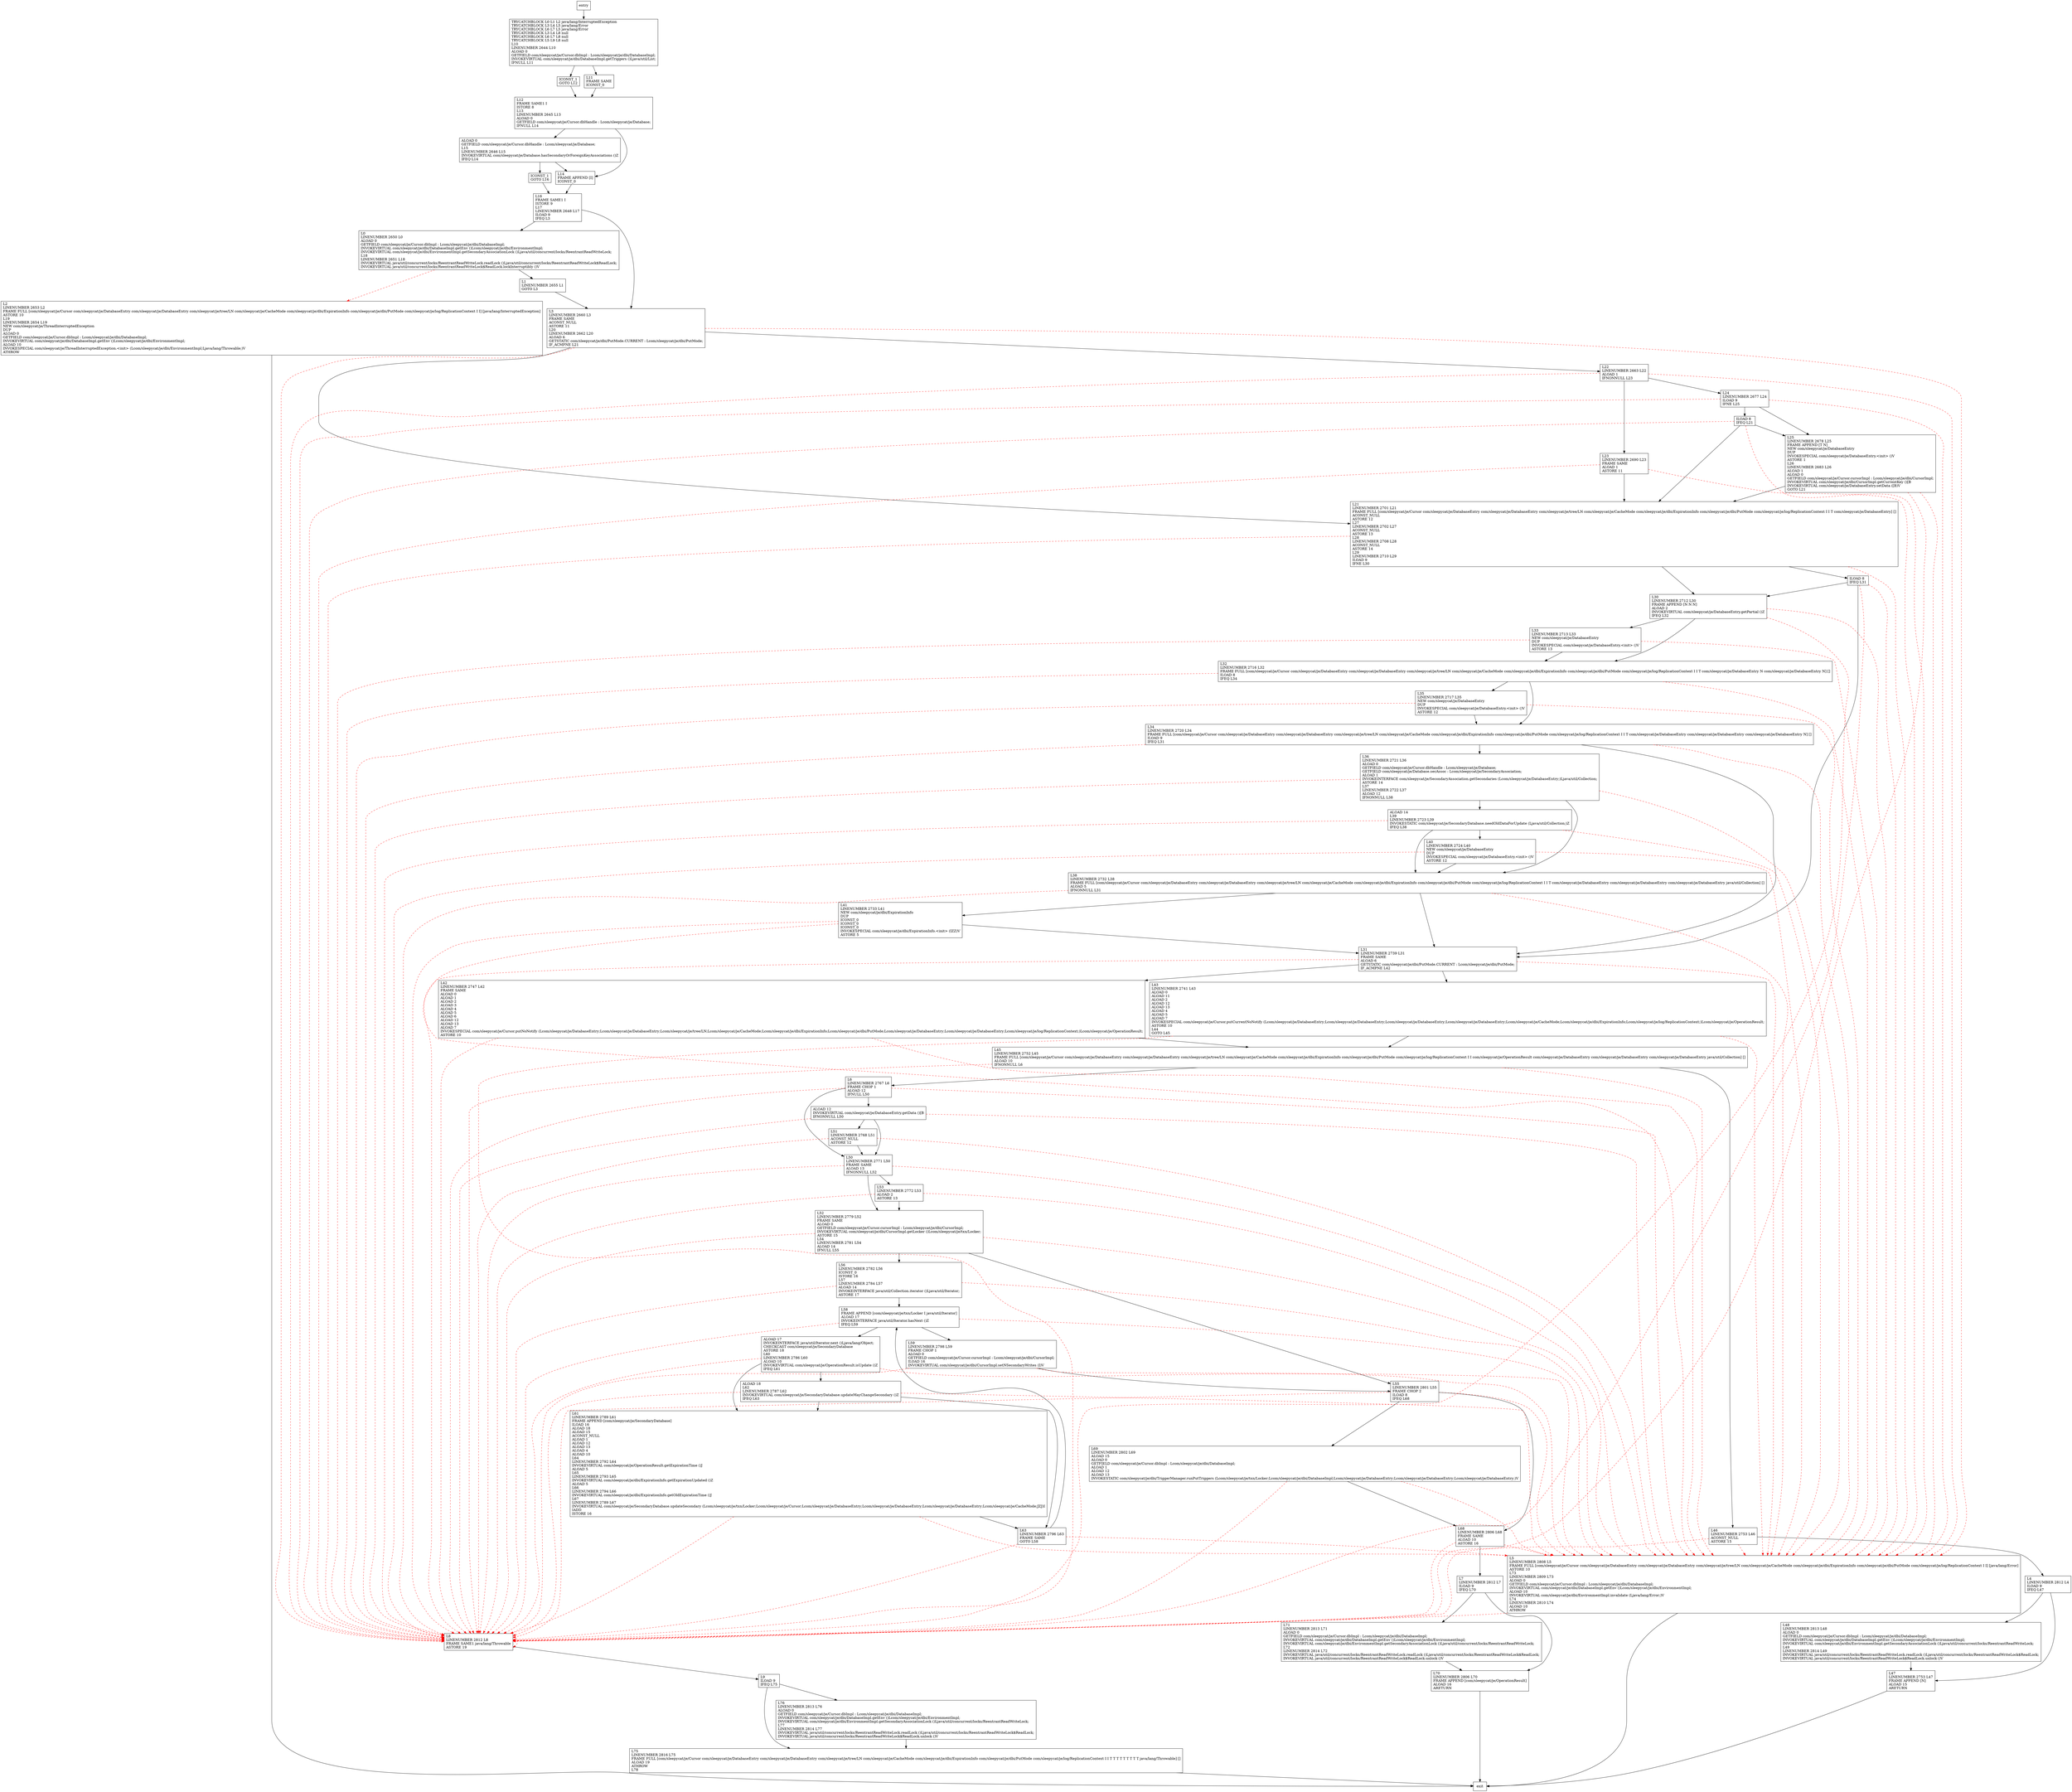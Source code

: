 digraph putNotify {
node [shape=record];
986158030 [label="L2\lLINENUMBER 2653 L2\lFRAME FULL [com/sleepycat/je/Cursor com/sleepycat/je/DatabaseEntry com/sleepycat/je/DatabaseEntry com/sleepycat/je/tree/LN com/sleepycat/je/CacheMode com/sleepycat/je/dbi/ExpirationInfo com/sleepycat/je/dbi/PutMode com/sleepycat/je/log/ReplicationContext I I] [java/lang/InterruptedException]\lASTORE 10\lL19\lLINENUMBER 2654 L19\lNEW com/sleepycat/je/ThreadInterruptedException\lDUP\lALOAD 0\lGETFIELD com/sleepycat/je/Cursor.dbImpl : Lcom/sleepycat/je/dbi/DatabaseImpl;\lINVOKEVIRTUAL com/sleepycat/je/dbi/DatabaseImpl.getEnv ()Lcom/sleepycat/je/dbi/EnvironmentImpl;\lALOAD 10\lINVOKESPECIAL com/sleepycat/je/ThreadInterruptedException.\<init\> (Lcom/sleepycat/je/dbi/EnvironmentImpl;Ljava/lang/Throwable;)V\lATHROW\l"];
931270145 [label="L55\lLINENUMBER 2801 L55\lFRAME CHOP 2\lILOAD 8\lIFEQ L68\l"];
2144129416 [label="ALOAD 12\lINVOKEVIRTUAL com/sleepycat/je/DatabaseEntry.getData ()[B\lIFNONNULL L50\l"];
931722331 [label="L35\lLINENUMBER 2717 L35\lNEW com/sleepycat/je/DatabaseEntry\lDUP\lINVOKESPECIAL com/sleepycat/je/DatabaseEntry.\<init\> ()V\lASTORE 12\l"];
1055045314 [label="L1\lLINENUMBER 2655 L1\lGOTO L3\l"];
1294029741 [label="L48\lLINENUMBER 2813 L48\lALOAD 0\lGETFIELD com/sleepycat/je/Cursor.dbImpl : Lcom/sleepycat/je/dbi/DatabaseImpl;\lINVOKEVIRTUAL com/sleepycat/je/dbi/DatabaseImpl.getEnv ()Lcom/sleepycat/je/dbi/EnvironmentImpl;\lINVOKEVIRTUAL com/sleepycat/je/dbi/EnvironmentImpl.getSecondaryAssociationLock ()Ljava/util/concurrent/locks/ReentrantReadWriteLock;\lL49\lLINENUMBER 2814 L49\lINVOKEVIRTUAL java/util/concurrent/locks/ReentrantReadWriteLock.readLock ()Ljava/util/concurrent/locks/ReentrantReadWriteLock$ReadLock;\lINVOKEVIRTUAL java/util/concurrent/locks/ReentrantReadWriteLock$ReadLock.unlock ()V\l"];
626204512 [label="L0\lLINENUMBER 2650 L0\lALOAD 0\lGETFIELD com/sleepycat/je/Cursor.dbImpl : Lcom/sleepycat/je/dbi/DatabaseImpl;\lINVOKEVIRTUAL com/sleepycat/je/dbi/DatabaseImpl.getEnv ()Lcom/sleepycat/je/dbi/EnvironmentImpl;\lINVOKEVIRTUAL com/sleepycat/je/dbi/EnvironmentImpl.getSecondaryAssociationLock ()Ljava/util/concurrent/locks/ReentrantReadWriteLock;\lL18\lLINENUMBER 2651 L18\lINVOKEVIRTUAL java/util/concurrent/locks/ReentrantReadWriteLock.readLock ()Ljava/util/concurrent/locks/ReentrantReadWriteLock$ReadLock;\lINVOKEVIRTUAL java/util/concurrent/locks/ReentrantReadWriteLock$ReadLock.lockInterruptibly ()V\l"];
45708485 [label="L53\lLINENUMBER 2772 L53\lALOAD 2\lASTORE 13\l"];
2100797220 [label="L43\lLINENUMBER 2741 L43\lALOAD 0\lALOAD 11\lALOAD 2\lALOAD 12\lALOAD 13\lALOAD 4\lALOAD 5\lALOAD 7\lINVOKESPECIAL com/sleepycat/je/Cursor.putCurrentNoNotify (Lcom/sleepycat/je/DatabaseEntry;Lcom/sleepycat/je/DatabaseEntry;Lcom/sleepycat/je/DatabaseEntry;Lcom/sleepycat/je/DatabaseEntry;Lcom/sleepycat/je/CacheMode;Lcom/sleepycat/je/dbi/ExpirationInfo;Lcom/sleepycat/je/log/ReplicationContext;)Lcom/sleepycat/je/OperationResult;\lASTORE 10\lL44\lGOTO L45\l"];
546418838 [label="ILOAD 8\lIFEQ L21\l"];
1145062958 [label="L70\lLINENUMBER 2806 L70\lFRAME APPEND [com/sleepycat/je/OperationResult]\lALOAD 16\lARETURN\l"];
1155396707 [label="L63\lLINENUMBER 2796 L63\lFRAME SAME\lGOTO L58\l"];
374480590 [label="L4\lLINENUMBER 2812 L4\lILOAD 9\lIFEQ L47\l"];
1005732856 [label="L6\lLINENUMBER 2767 L6\lFRAME CHOP 1\lALOAD 12\lIFNULL L50\l"];
778997145 [label="L33\lLINENUMBER 2713 L33\lNEW com/sleepycat/je/DatabaseEntry\lDUP\lINVOKESPECIAL com/sleepycat/je/DatabaseEntry.\<init\> ()V\lASTORE 13\l"];
1066081674 [label="L76\lLINENUMBER 2813 L76\lALOAD 0\lGETFIELD com/sleepycat/je/Cursor.dbImpl : Lcom/sleepycat/je/dbi/DatabaseImpl;\lINVOKEVIRTUAL com/sleepycat/je/dbi/DatabaseImpl.getEnv ()Lcom/sleepycat/je/dbi/EnvironmentImpl;\lINVOKEVIRTUAL com/sleepycat/je/dbi/EnvironmentImpl.getSecondaryAssociationLock ()Ljava/util/concurrent/locks/ReentrantReadWriteLock;\lL77\lLINENUMBER 2814 L77\lINVOKEVIRTUAL java/util/concurrent/locks/ReentrantReadWriteLock.readLock ()Ljava/util/concurrent/locks/ReentrantReadWriteLock$ReadLock;\lINVOKEVIRTUAL java/util/concurrent/locks/ReentrantReadWriteLock$ReadLock.unlock ()V\l"];
2027814013 [label="L25\lLINENUMBER 2678 L25\lFRAME APPEND [T N]\lNEW com/sleepycat/je/DatabaseEntry\lDUP\lINVOKESPECIAL com/sleepycat/je/DatabaseEntry.\<init\> ()V\lASTORE 1\lL26\lLINENUMBER 2683 L26\lALOAD 1\lALOAD 0\lGETFIELD com/sleepycat/je/Cursor.cursorImpl : Lcom/sleepycat/je/dbi/CursorImpl;\lINVOKEVIRTUAL com/sleepycat/je/dbi/CursorImpl.getCurrentKey ()[B\lINVOKEVIRTUAL com/sleepycat/je/DatabaseEntry.setData ([B)V\lGOTO L21\l"];
925857489 [label="L46\lLINENUMBER 2753 L46\lACONST_NULL\lASTORE 15\l"];
1834001782 [label="L36\lLINENUMBER 2721 L36\lALOAD 0\lGETFIELD com/sleepycat/je/Cursor.dbHandle : Lcom/sleepycat/je/Database;\lGETFIELD com/sleepycat/je/Database.secAssoc : Lcom/sleepycat/je/SecondaryAssociation;\lALOAD 1\lINVOKEINTERFACE com/sleepycat/je/SecondaryAssociation.getSecondaries (Lcom/sleepycat/je/DatabaseEntry;)Ljava/util/Collection;\lASTORE 14\lL37\lLINENUMBER 2722 L37\lALOAD 12\lIFNONNULL L38\l"];
1863702851 [label="L71\lLINENUMBER 2813 L71\lALOAD 0\lGETFIELD com/sleepycat/je/Cursor.dbImpl : Lcom/sleepycat/je/dbi/DatabaseImpl;\lINVOKEVIRTUAL com/sleepycat/je/dbi/DatabaseImpl.getEnv ()Lcom/sleepycat/je/dbi/EnvironmentImpl;\lINVOKEVIRTUAL com/sleepycat/je/dbi/EnvironmentImpl.getSecondaryAssociationLock ()Ljava/util/concurrent/locks/ReentrantReadWriteLock;\lL72\lLINENUMBER 2814 L72\lINVOKEVIRTUAL java/util/concurrent/locks/ReentrantReadWriteLock.readLock ()Ljava/util/concurrent/locks/ReentrantReadWriteLock$ReadLock;\lINVOKEVIRTUAL java/util/concurrent/locks/ReentrantReadWriteLock$ReadLock.unlock ()V\l"];
728223267 [label="L8\lLINENUMBER 2812 L8\lFRAME SAME1 java/lang/Throwable\lASTORE 19\l"];
511117842 [label="ALOAD 14\lL39\lLINENUMBER 2723 L39\lINVOKESTATIC com/sleepycat/je/SecondaryDatabase.needOldDataForUpdate (Ljava/util/Collection;)Z\lIFEQ L38\l"];
1538669018 [label="L41\lLINENUMBER 2733 L41\lNEW com/sleepycat/je/dbi/ExpirationInfo\lDUP\lICONST_0\lICONST_0\lICONST_0\lINVOKESPECIAL com/sleepycat/je/dbi/ExpirationInfo.\<init\> (IZZ)V\lASTORE 5\l"];
333738149 [label="L75\lLINENUMBER 2816 L75\lFRAME FULL [com/sleepycat/je/Cursor com/sleepycat/je/DatabaseEntry com/sleepycat/je/DatabaseEntry com/sleepycat/je/tree/LN com/sleepycat/je/CacheMode com/sleepycat/je/dbi/ExpirationInfo com/sleepycat/je/dbi/PutMode com/sleepycat/je/log/ReplicationContext I I T T T T T T T T T java/lang/Throwable] []\lALOAD 19\lATHROW\lL78\l"];
1564339269 [label="L45\lLINENUMBER 2752 L45\lFRAME FULL [com/sleepycat/je/Cursor com/sleepycat/je/DatabaseEntry com/sleepycat/je/DatabaseEntry com/sleepycat/je/tree/LN com/sleepycat/je/CacheMode com/sleepycat/je/dbi/ExpirationInfo com/sleepycat/je/dbi/PutMode com/sleepycat/je/log/ReplicationContext I I com/sleepycat/je/OperationResult com/sleepycat/je/DatabaseEntry com/sleepycat/je/DatabaseEntry com/sleepycat/je/DatabaseEntry java/util/Collection] []\lALOAD 10\lIFNONNULL L6\l"];
396794758 [label="L61\lLINENUMBER 2789 L61\lFRAME APPEND [com/sleepycat/je/SecondaryDatabase]\lILOAD 16\lALOAD 18\lALOAD 15\lACONST_NULL\lALOAD 1\lALOAD 12\lALOAD 13\lALOAD 4\lALOAD 10\lL64\lLINENUMBER 2792 L64\lINVOKEVIRTUAL com/sleepycat/je/OperationResult.getExpirationTime ()J\lALOAD 5\lL65\lLINENUMBER 2793 L65\lINVOKEVIRTUAL com/sleepycat/je/dbi/ExpirationInfo.getExpirationUpdated ()Z\lALOAD 5\lL66\lLINENUMBER 2794 L66\lINVOKEVIRTUAL com/sleepycat/je/dbi/ExpirationInfo.getOldExpirationTime ()J\lL67\lLINENUMBER 2789 L67\lINVOKEVIRTUAL com/sleepycat/je/SecondaryDatabase.updateSecondary (Lcom/sleepycat/je/txn/Locker;Lcom/sleepycat/je/Cursor;Lcom/sleepycat/je/DatabaseEntry;Lcom/sleepycat/je/DatabaseEntry;Lcom/sleepycat/je/DatabaseEntry;Lcom/sleepycat/je/CacheMode;JZJ)I\lIADD\lISTORE 16\l"];
767885627 [label="L7\lLINENUMBER 2812 L7\lILOAD 9\lIFEQ L70\l"];
1088806697 [label="L12\lFRAME SAME1 I\lISTORE 8\lL13\lLINENUMBER 2645 L13\lALOAD 0\lGETFIELD com/sleepycat/je/Cursor.dbHandle : Lcom/sleepycat/je/Database;\lIFNULL L14\l"];
726117593 [label="L3\lLINENUMBER 2660 L3\lFRAME SAME\lACONST_NULL\lASTORE 11\lL20\lLINENUMBER 2662 L20\lALOAD 6\lGETSTATIC com/sleepycat/je/dbi/PutMode.CURRENT : Lcom/sleepycat/je/dbi/PutMode;\lIF_ACMPNE L21\l"];
858083805 [label="L40\lLINENUMBER 2724 L40\lNEW com/sleepycat/je/DatabaseEntry\lDUP\lINVOKESPECIAL com/sleepycat/je/DatabaseEntry.\<init\> ()V\lASTORE 12\l"];
1034813024 [label="L5\lLINENUMBER 2808 L5\lFRAME FULL [com/sleepycat/je/Cursor com/sleepycat/je/DatabaseEntry com/sleepycat/je/DatabaseEntry com/sleepycat/je/tree/LN com/sleepycat/je/CacheMode com/sleepycat/je/dbi/ExpirationInfo com/sleepycat/je/dbi/PutMode com/sleepycat/je/log/ReplicationContext I I] [java/lang/Error]\lASTORE 10\lL73\lLINENUMBER 2809 L73\lALOAD 0\lGETFIELD com/sleepycat/je/Cursor.dbImpl : Lcom/sleepycat/je/dbi/DatabaseImpl;\lINVOKEVIRTUAL com/sleepycat/je/dbi/DatabaseImpl.getEnv ()Lcom/sleepycat/je/dbi/EnvironmentImpl;\lALOAD 10\lINVOKEVIRTUAL com/sleepycat/je/dbi/EnvironmentImpl.invalidate (Ljava/lang/Error;)V\lL74\lLINENUMBER 2810 L74\lALOAD 10\lATHROW\l"];
2119453544 [label="L58\lFRAME APPEND [com/sleepycat/je/txn/Locker I java/util/Iterator]\lALOAD 17\lINVOKEINTERFACE java/util/Iterator.hasNext ()Z\lIFEQ L59\l"];
164568692 [label="L24\lLINENUMBER 2677 L24\lILOAD 9\lIFNE L25\l"];
871579779 [label="L22\lLINENUMBER 2663 L22\lALOAD 1\lIFNONNULL L23\l"];
860734234 [label="L34\lLINENUMBER 2720 L34\lFRAME FULL [com/sleepycat/je/Cursor com/sleepycat/je/DatabaseEntry com/sleepycat/je/DatabaseEntry com/sleepycat/je/tree/LN com/sleepycat/je/CacheMode com/sleepycat/je/dbi/ExpirationInfo com/sleepycat/je/dbi/PutMode com/sleepycat/je/log/ReplicationContext I I T com/sleepycat/je/DatabaseEntry com/sleepycat/je/DatabaseEntry com/sleepycat/je/DatabaseEntry N] []\lILOAD 9\lIFEQ L31\l"];
736762703 [label="L68\lLINENUMBER 2806 L68\lFRAME SAME\lALOAD 10\lASTORE 16\l"];
1700698598 [label="TRYCATCHBLOCK L0 L1 L2 java/lang/InterruptedException\lTRYCATCHBLOCK L3 L4 L5 java/lang/Error\lTRYCATCHBLOCK L6 L7 L5 java/lang/Error\lTRYCATCHBLOCK L3 L4 L8 null\lTRYCATCHBLOCK L6 L7 L8 null\lTRYCATCHBLOCK L5 L9 L8 null\lL10\lLINENUMBER 2644 L10\lALOAD 0\lGETFIELD com/sleepycat/je/Cursor.dbImpl : Lcom/sleepycat/je/dbi/DatabaseImpl;\lINVOKEVIRTUAL com/sleepycat/je/dbi/DatabaseImpl.getTriggers ()Ljava/util/List;\lIFNULL L11\l"];
1814064920 [label="ALOAD 17\lINVOKEINTERFACE java/util/Iterator.next ()Ljava/lang/Object;\lCHECKCAST com/sleepycat/je/SecondaryDatabase\lASTORE 18\lL60\lLINENUMBER 2786 L60\lALOAD 10\lINVOKEVIRTUAL com/sleepycat/je/OperationResult.isUpdate ()Z\lIFEQ L61\l"];
1345260167 [label="ICONST_1\lGOTO L12\l"];
1150285488 [label="L42\lLINENUMBER 2747 L42\lFRAME SAME\lALOAD 0\lALOAD 1\lALOAD 2\lALOAD 3\lALOAD 4\lALOAD 5\lALOAD 6\lALOAD 12\lALOAD 13\lALOAD 7\lINVOKESPECIAL com/sleepycat/je/Cursor.putNoNotify (Lcom/sleepycat/je/DatabaseEntry;Lcom/sleepycat/je/DatabaseEntry;Lcom/sleepycat/je/tree/LN;Lcom/sleepycat/je/CacheMode;Lcom/sleepycat/je/dbi/ExpirationInfo;Lcom/sleepycat/je/dbi/PutMode;Lcom/sleepycat/je/DatabaseEntry;Lcom/sleepycat/je/DatabaseEntry;Lcom/sleepycat/je/log/ReplicationContext;)Lcom/sleepycat/je/OperationResult;\lASTORE 10\l"];
1106975634 [label="L16\lFRAME SAME1 I\lISTORE 9\lL17\lLINENUMBER 2648 L17\lILOAD 9\lIFEQ L3\l"];
1441138016 [label="L11\lFRAME SAME\lICONST_0\l"];
1280049639 [label="L69\lLINENUMBER 2802 L69\lALOAD 15\lALOAD 0\lGETFIELD com/sleepycat/je/Cursor.dbImpl : Lcom/sleepycat/je/dbi/DatabaseImpl;\lALOAD 1\lALOAD 12\lALOAD 13\lINVOKESTATIC com/sleepycat/je/dbi/TriggerManager.runPutTriggers (Lcom/sleepycat/je/txn/Locker;Lcom/sleepycat/je/dbi/DatabaseImpl;Lcom/sleepycat/je/DatabaseEntry;Lcom/sleepycat/je/DatabaseEntry;Lcom/sleepycat/je/DatabaseEntry;)V\l"];
857323870 [label="L50\lLINENUMBER 2771 L50\lFRAME SAME\lALOAD 13\lIFNONNULL L52\l"];
789153229 [label="ICONST_1\lGOTO L16\l"];
1170402283 [label="L51\lLINENUMBER 2768 L51\lACONST_NULL\lASTORE 12\l"];
2037083089 [label="L9\lILOAD 9\lIFEQ L75\l"];
1660031239 [label="ALOAD 0\lGETFIELD com/sleepycat/je/Cursor.dbHandle : Lcom/sleepycat/je/Database;\lL15\lLINENUMBER 2646 L15\lINVOKEVIRTUAL com/sleepycat/je/Database.hasSecondaryOrForeignKeyAssociations ()Z\lIFEQ L14\l"];
1706179005 [label="L30\lLINENUMBER 2712 L30\lFRAME APPEND [N N N]\lALOAD 2\lINVOKEVIRTUAL com/sleepycat/je/DatabaseEntry.getPartial ()Z\lIFEQ L32\l"];
1981809071 [label="L47\lLINENUMBER 2753 L47\lFRAME APPEND [N]\lALOAD 15\lARETURN\l"];
1140805589 [label="L38\lLINENUMBER 2732 L38\lFRAME FULL [com/sleepycat/je/Cursor com/sleepycat/je/DatabaseEntry com/sleepycat/je/DatabaseEntry com/sleepycat/je/tree/LN com/sleepycat/je/CacheMode com/sleepycat/je/dbi/ExpirationInfo com/sleepycat/je/dbi/PutMode com/sleepycat/je/log/ReplicationContext I I T com/sleepycat/je/DatabaseEntry com/sleepycat/je/DatabaseEntry com/sleepycat/je/DatabaseEntry java/util/Collection] []\lALOAD 5\lIFNONNULL L31\l"];
275882083 [label="L23\lLINENUMBER 2690 L23\lFRAME SAME\lALOAD 1\lASTORE 11\l"];
1941267509 [label="L21\lLINENUMBER 2701 L21\lFRAME FULL [com/sleepycat/je/Cursor com/sleepycat/je/DatabaseEntry com/sleepycat/je/DatabaseEntry com/sleepycat/je/tree/LN com/sleepycat/je/CacheMode com/sleepycat/je/dbi/ExpirationInfo com/sleepycat/je/dbi/PutMode com/sleepycat/je/log/ReplicationContext I I T com/sleepycat/je/DatabaseEntry] []\lACONST_NULL\lASTORE 12\lL27\lLINENUMBER 2702 L27\lACONST_NULL\lASTORE 13\lL28\lLINENUMBER 2708 L28\lACONST_NULL\lASTORE 14\lL29\lLINENUMBER 2710 L29\lILOAD 9\lIFNE L30\l"];
1243694316 [label="L14\lFRAME APPEND [I]\lICONST_0\l"];
467707275 [label="L52\lLINENUMBER 2779 L52\lFRAME SAME\lALOAD 0\lGETFIELD com/sleepycat/je/Cursor.cursorImpl : Lcom/sleepycat/je/dbi/CursorImpl;\lINVOKEVIRTUAL com/sleepycat/je/dbi/CursorImpl.getLocker ()Lcom/sleepycat/je/txn/Locker;\lASTORE 15\lL54\lLINENUMBER 2781 L54\lALOAD 14\lIFNULL L55\l"];
1707949280 [label="L56\lLINENUMBER 2782 L56\lICONST_0\lISTORE 16\lL57\lLINENUMBER 2784 L57\lALOAD 14\lINVOKEINTERFACE java/util/Collection.iterator ()Ljava/util/Iterator;\lASTORE 17\l"];
969384136 [label="L31\lLINENUMBER 2739 L31\lFRAME SAME\lALOAD 6\lGETSTATIC com/sleepycat/je/dbi/PutMode.CURRENT : Lcom/sleepycat/je/dbi/PutMode;\lIF_ACMPNE L42\l"];
1619420628 [label="L59\lLINENUMBER 2798 L59\lFRAME CHOP 1\lALOAD 0\lGETFIELD com/sleepycat/je/Cursor.cursorImpl : Lcom/sleepycat/je/dbi/CursorImpl;\lILOAD 16\lINVOKEVIRTUAL com/sleepycat/je/dbi/CursorImpl.setNSecondaryWrites (I)V\l"];
1524971064 [label="L32\lLINENUMBER 2716 L32\lFRAME FULL [com/sleepycat/je/Cursor com/sleepycat/je/DatabaseEntry com/sleepycat/je/DatabaseEntry com/sleepycat/je/tree/LN com/sleepycat/je/CacheMode com/sleepycat/je/dbi/ExpirationInfo com/sleepycat/je/dbi/PutMode com/sleepycat/je/log/ReplicationContext I I T com/sleepycat/je/DatabaseEntry N com/sleepycat/je/DatabaseEntry N] []\lILOAD 8\lIFEQ L34\l"];
352303041 [label="ILOAD 8\lIFEQ L31\l"];
1274386075 [label="ALOAD 18\lL62\lLINENUMBER 2787 L62\lINVOKEVIRTUAL com/sleepycat/je/SecondaryDatabase.updateMayChangeSecondary ()Z\lIFEQ L63\l"];
entry;
exit;
986158030 -> exit
931270145 -> 1034813024 [style=dashed, color=red]
931270145 -> 1280049639
931270145 -> 736762703
931270145 -> 728223267 [style=dashed, color=red]
2144129416 -> 1034813024 [style=dashed, color=red]
2144129416 -> 857323870
2144129416 -> 1170402283
2144129416 -> 728223267 [style=dashed, color=red]
931722331 -> 1034813024 [style=dashed, color=red]
931722331 -> 860734234
931722331 -> 728223267 [style=dashed, color=red]
1055045314 -> 726117593
1294029741 -> 1981809071
626204512 -> 986158030 [style=dashed, color=red]
626204512 -> 1055045314
45708485 -> 467707275
45708485 -> 1034813024 [style=dashed, color=red]
45708485 -> 728223267 [style=dashed, color=red]
2100797220 -> 1564339269
2100797220 -> 1034813024 [style=dashed, color=red]
2100797220 -> 728223267 [style=dashed, color=red]
546418838 -> 2027814013
546418838 -> 1034813024 [style=dashed, color=red]
546418838 -> 728223267 [style=dashed, color=red]
546418838 -> 1941267509
1145062958 -> exit
1155396707 -> 1034813024 [style=dashed, color=red]
1155396707 -> 2119453544
1155396707 -> 728223267 [style=dashed, color=red]
374480590 -> 1981809071
374480590 -> 1294029741
1005732856 -> 1034813024 [style=dashed, color=red]
1005732856 -> 857323870
1005732856 -> 2144129416
1005732856 -> 728223267 [style=dashed, color=red]
778997145 -> 1034813024 [style=dashed, color=red]
778997145 -> 1524971064
778997145 -> 728223267 [style=dashed, color=red]
1066081674 -> 333738149
2027814013 -> 1034813024 [style=dashed, color=red]
2027814013 -> 728223267 [style=dashed, color=red]
2027814013 -> 1941267509
925857489 -> 1034813024 [style=dashed, color=red]
925857489 -> 728223267 [style=dashed, color=red]
925857489 -> 374480590
1834001782 -> 1034813024 [style=dashed, color=red]
1834001782 -> 1140805589
1834001782 -> 511117842
1834001782 -> 728223267 [style=dashed, color=red]
1863702851 -> 1145062958
728223267 -> 728223267 [style=dashed, color=red]
728223267 -> 2037083089
511117842 -> 858083805
511117842 -> 1034813024 [style=dashed, color=red]
511117842 -> 1140805589
511117842 -> 728223267 [style=dashed, color=red]
1538669018 -> 969384136
1538669018 -> 1034813024 [style=dashed, color=red]
1538669018 -> 728223267 [style=dashed, color=red]
entry -> 1700698598
333738149 -> exit
1564339269 -> 1005732856
1564339269 -> 925857489
1564339269 -> 1034813024 [style=dashed, color=red]
1564339269 -> 728223267 [style=dashed, color=red]
396794758 -> 1034813024 [style=dashed, color=red]
396794758 -> 1155396707
396794758 -> 728223267 [style=dashed, color=red]
767885627 -> 1863702851
767885627 -> 1145062958
1088806697 -> 1660031239
1088806697 -> 1243694316
726117593 -> 1034813024 [style=dashed, color=red]
726117593 -> 871579779
726117593 -> 728223267 [style=dashed, color=red]
726117593 -> 1941267509
858083805 -> 1034813024 [style=dashed, color=red]
858083805 -> 1140805589
858083805 -> 728223267 [style=dashed, color=red]
1034813024 -> exit
1034813024 -> 728223267 [style=dashed, color=red]
2119453544 -> 1034813024 [style=dashed, color=red]
2119453544 -> 1619420628
2119453544 -> 728223267 [style=dashed, color=red]
2119453544 -> 1814064920
164568692 -> 2027814013
164568692 -> 1034813024 [style=dashed, color=red]
164568692 -> 546418838
164568692 -> 728223267 [style=dashed, color=red]
871579779 -> 1034813024 [style=dashed, color=red]
871579779 -> 164568692
871579779 -> 728223267 [style=dashed, color=red]
871579779 -> 275882083
860734234 -> 1834001782
860734234 -> 969384136
860734234 -> 1034813024 [style=dashed, color=red]
860734234 -> 728223267 [style=dashed, color=red]
736762703 -> 1034813024 [style=dashed, color=red]
736762703 -> 767885627
736762703 -> 728223267 [style=dashed, color=red]
1700698598 -> 1345260167
1700698598 -> 1441138016
1814064920 -> 396794758
1814064920 -> 1034813024 [style=dashed, color=red]
1814064920 -> 728223267 [style=dashed, color=red]
1814064920 -> 1274386075
1345260167 -> 1088806697
1150285488 -> 1564339269
1150285488 -> 1034813024 [style=dashed, color=red]
1150285488 -> 728223267 [style=dashed, color=red]
1106975634 -> 626204512
1106975634 -> 726117593
1441138016 -> 1088806697
1280049639 -> 1034813024 [style=dashed, color=red]
1280049639 -> 736762703
1280049639 -> 728223267 [style=dashed, color=red]
857323870 -> 467707275
857323870 -> 45708485
857323870 -> 1034813024 [style=dashed, color=red]
857323870 -> 728223267 [style=dashed, color=red]
789153229 -> 1106975634
1170402283 -> 1034813024 [style=dashed, color=red]
1170402283 -> 857323870
1170402283 -> 728223267 [style=dashed, color=red]
2037083089 -> 1066081674
2037083089 -> 333738149
1660031239 -> 789153229
1660031239 -> 1243694316
1706179005 -> 778997145
1706179005 -> 1034813024 [style=dashed, color=red]
1706179005 -> 1524971064
1706179005 -> 728223267 [style=dashed, color=red]
1981809071 -> exit
1140805589 -> 969384136
1140805589 -> 1034813024 [style=dashed, color=red]
1140805589 -> 728223267 [style=dashed, color=red]
1140805589 -> 1538669018
275882083 -> 1034813024 [style=dashed, color=red]
275882083 -> 728223267 [style=dashed, color=red]
275882083 -> 1941267509
1941267509 -> 1706179005
1941267509 -> 1034813024 [style=dashed, color=red]
1941267509 -> 728223267 [style=dashed, color=red]
1941267509 -> 352303041
1243694316 -> 1106975634
467707275 -> 1707949280
467707275 -> 1034813024 [style=dashed, color=red]
467707275 -> 931270145
467707275 -> 728223267 [style=dashed, color=red]
1707949280 -> 1034813024 [style=dashed, color=red]
1707949280 -> 2119453544
1707949280 -> 728223267 [style=dashed, color=red]
969384136 -> 1150285488
969384136 -> 1034813024 [style=dashed, color=red]
969384136 -> 2100797220
969384136 -> 728223267 [style=dashed, color=red]
1619420628 -> 1034813024 [style=dashed, color=red]
1619420628 -> 931270145
1619420628 -> 728223267 [style=dashed, color=red]
1524971064 -> 1034813024 [style=dashed, color=red]
1524971064 -> 860734234
1524971064 -> 728223267 [style=dashed, color=red]
1524971064 -> 931722331
352303041 -> 1706179005
352303041 -> 969384136
352303041 -> 1034813024 [style=dashed, color=red]
352303041 -> 728223267 [style=dashed, color=red]
1274386075 -> 396794758
1274386075 -> 1034813024 [style=dashed, color=red]
1274386075 -> 1155396707
1274386075 -> 728223267 [style=dashed, color=red]
}

